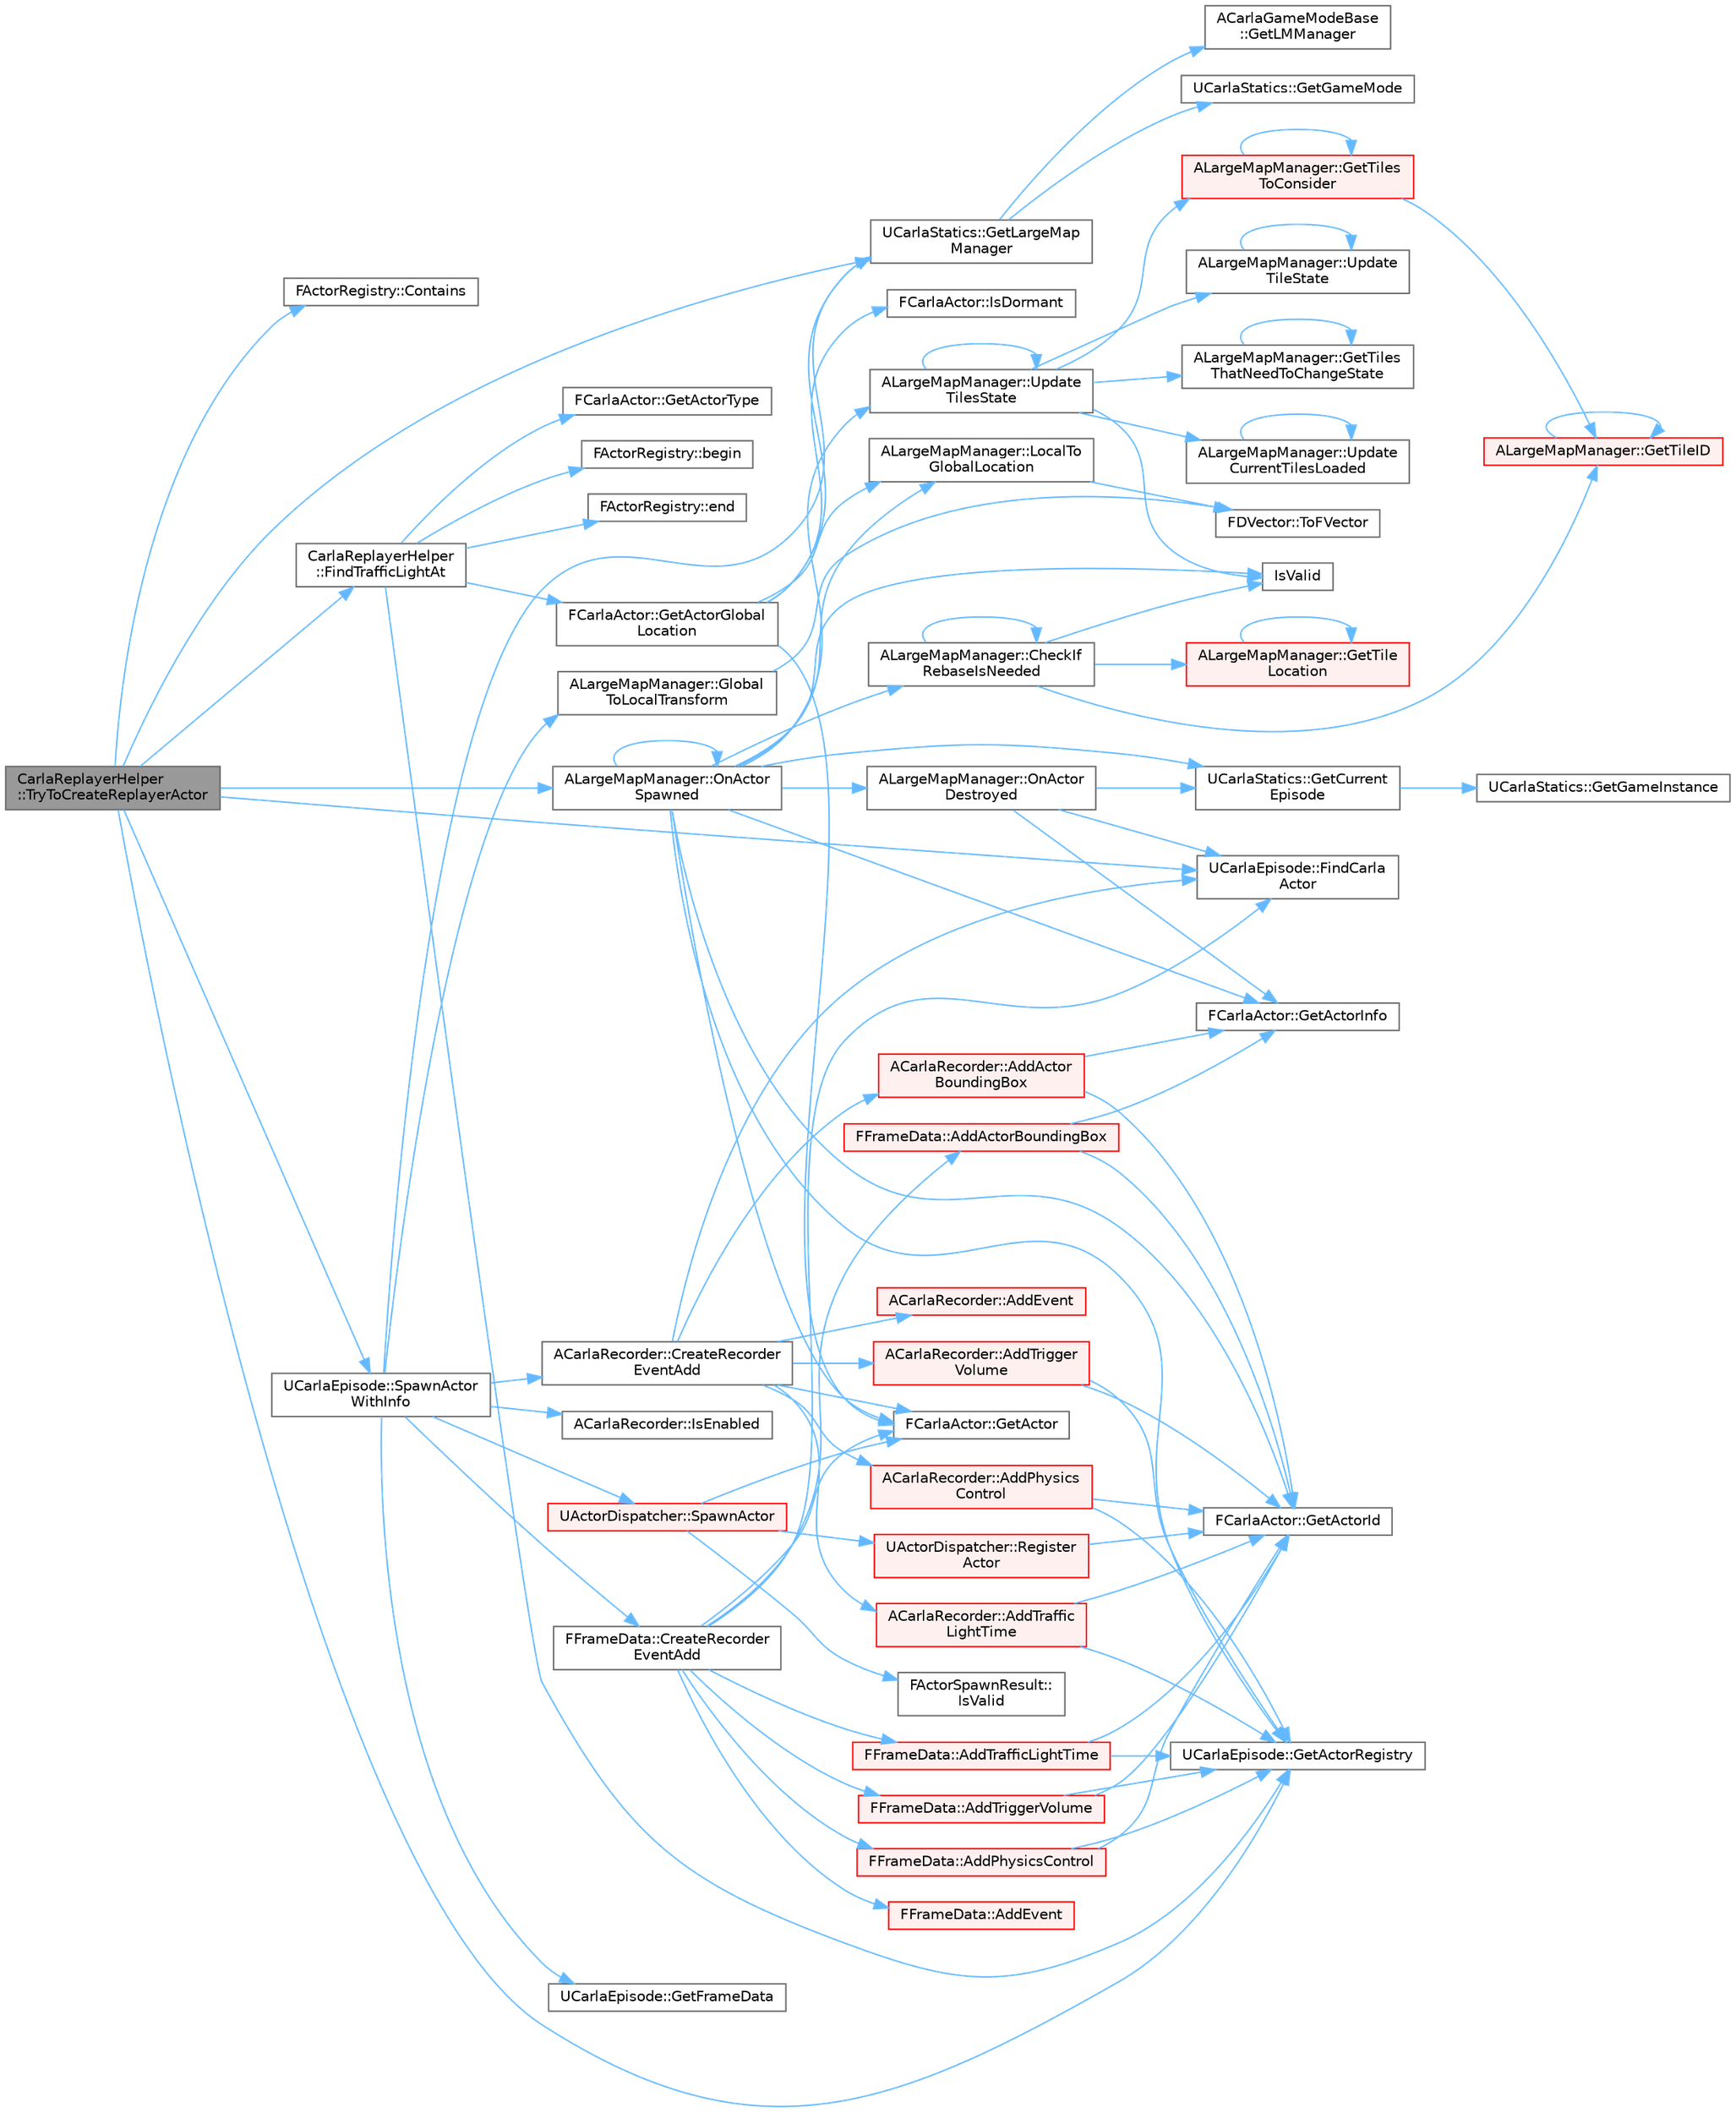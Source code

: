 digraph "CarlaReplayerHelper::TryToCreateReplayerActor"
{
 // INTERACTIVE_SVG=YES
 // LATEX_PDF_SIZE
  bgcolor="transparent";
  edge [fontname=Helvetica,fontsize=10,labelfontname=Helvetica,labelfontsize=10];
  node [fontname=Helvetica,fontsize=10,shape=box,height=0.2,width=0.4];
  rankdir="LR";
  Node1 [id="Node000001",label="CarlaReplayerHelper\l::TryToCreateReplayerActor",height=0.2,width=0.4,color="gray40", fillcolor="grey60", style="filled", fontcolor="black",tooltip=" "];
  Node1 -> Node2 [id="edge1_Node000001_Node000002",color="steelblue1",style="solid",tooltip=" "];
  Node2 [id="Node000002",label="FActorRegistry::Contains",height=0.2,width=0.4,color="grey40", fillcolor="white", style="filled",URL="$df/db5/classFActorRegistry.html#a369d1bc4d195416a900f2c4cc68c2c4f",tooltip=" "];
  Node1 -> Node3 [id="edge2_Node000001_Node000003",color="steelblue1",style="solid",tooltip=" "];
  Node3 [id="Node000003",label="UCarlaEpisode::FindCarla\lActor",height=0.2,width=0.4,color="grey40", fillcolor="white", style="filled",URL="$dc/d84/classUCarlaEpisode.html#a4d0c7a09f4d9de8110605e10125a93aa",tooltip="Find a Carla actor by id."];
  Node1 -> Node4 [id="edge3_Node000001_Node000004",color="steelblue1",style="solid",tooltip=" "];
  Node4 [id="Node000004",label="CarlaReplayerHelper\l::FindTrafficLightAt",height=0.2,width=0.4,color="grey40", fillcolor="white", style="filled",URL="$d8/d27/classCarlaReplayerHelper.html#a869ec3592ae11f35259df80e85326b51",tooltip=" "];
  Node4 -> Node5 [id="edge4_Node000004_Node000005",color="steelblue1",style="solid",tooltip=" "];
  Node5 [id="Node000005",label="FActorRegistry::begin",height=0.2,width=0.4,color="grey40", fillcolor="white", style="filled",URL="$df/db5/classFActorRegistry.html#a508c75b527763f59e6a2345553e9fd69",tooltip=" "];
  Node4 -> Node6 [id="edge5_Node000004_Node000006",color="steelblue1",style="solid",tooltip=" "];
  Node6 [id="Node000006",label="FActorRegistry::end",height=0.2,width=0.4,color="grey40", fillcolor="white", style="filled",URL="$df/db5/classFActorRegistry.html#ae7f8a317634734568769d6369349dd51",tooltip=" "];
  Node4 -> Node7 [id="edge6_Node000004_Node000007",color="steelblue1",style="solid",tooltip=" "];
  Node7 [id="Node000007",label="FCarlaActor::GetActorGlobal\lLocation",height=0.2,width=0.4,color="grey40", fillcolor="white", style="filled",URL="$dc/dde/classFCarlaActor.html#a948c2853f69c6cc0933ab4b7be759f6c",tooltip=" "];
  Node7 -> Node8 [id="edge7_Node000007_Node000008",color="steelblue1",style="solid",tooltip=" "];
  Node8 [id="Node000008",label="FCarlaActor::GetActor",height=0.2,width=0.4,color="grey40", fillcolor="white", style="filled",URL="$dc/dde/classFCarlaActor.html#a4d2752987e47827efd488b90053ad415",tooltip=" "];
  Node7 -> Node9 [id="edge8_Node000007_Node000009",color="steelblue1",style="solid",tooltip=" "];
  Node9 [id="Node000009",label="UCarlaStatics::GetLargeMap\lManager",height=0.2,width=0.4,color="grey40", fillcolor="white", style="filled",URL="$d7/d1e/classUCarlaStatics.html#a8137f56360aa59de44591fce99608dc4",tooltip=" "];
  Node9 -> Node10 [id="edge9_Node000009_Node000010",color="steelblue1",style="solid",tooltip=" "];
  Node10 [id="Node000010",label="UCarlaStatics::GetGameMode",height=0.2,width=0.4,color="grey40", fillcolor="white", style="filled",URL="$d7/d1e/classUCarlaStatics.html#acf94832c60579b6d161b66447719efbc",tooltip=" "];
  Node9 -> Node11 [id="edge10_Node000009_Node000011",color="steelblue1",style="solid",tooltip=" "];
  Node11 [id="Node000011",label="ACarlaGameModeBase\l::GetLMManager",height=0.2,width=0.4,color="grey40", fillcolor="white", style="filled",URL="$db/de5/classACarlaGameModeBase.html#a6a66e9a979a5dfbdb292f8eb3f89149c",tooltip=" "];
  Node7 -> Node12 [id="edge11_Node000007_Node000012",color="steelblue1",style="solid",tooltip=" "];
  Node12 [id="Node000012",label="FCarlaActor::IsDormant",height=0.2,width=0.4,color="grey40", fillcolor="white", style="filled",URL="$dc/dde/classFCarlaActor.html#a49f76353c69e02542858ed2cf6eeb000",tooltip=" "];
  Node7 -> Node13 [id="edge12_Node000007_Node000013",color="steelblue1",style="solid",tooltip=" "];
  Node13 [id="Node000013",label="ALargeMapManager::LocalTo\lGlobalLocation",height=0.2,width=0.4,color="grey40", fillcolor="white", style="filled",URL="$d9/d4b/classALargeMapManager.html#adc28142d65c3bdb83f5a6a6db9deee81",tooltip=" "];
  Node13 -> Node14 [id="edge13_Node000013_Node000014",color="steelblue1",style="solid",tooltip=" "];
  Node14 [id="Node000014",label="FDVector::ToFVector",height=0.2,width=0.4,color="grey40", fillcolor="white", style="filled",URL="$de/d7a/structFDVector.html#afcef01413fad4ebae06ee468bee88a9c",tooltip=" "];
  Node4 -> Node15 [id="edge14_Node000004_Node000015",color="steelblue1",style="solid",tooltip=" "];
  Node15 [id="Node000015",label="UCarlaEpisode::GetActorRegistry",height=0.2,width=0.4,color="grey40", fillcolor="white", style="filled",URL="$dc/d84/classUCarlaEpisode.html#acd82b87ea8d4e7d815922614e6e245ef",tooltip=" "];
  Node4 -> Node16 [id="edge15_Node000004_Node000016",color="steelblue1",style="solid",tooltip=" "];
  Node16 [id="Node000016",label="FCarlaActor::GetActorType",height=0.2,width=0.4,color="grey40", fillcolor="white", style="filled",URL="$dc/dde/classFCarlaActor.html#a31ab39eb2088af21d9c85c47424f56b4",tooltip=" "];
  Node1 -> Node15 [id="edge16_Node000001_Node000015",color="steelblue1",style="solid",tooltip=" "];
  Node1 -> Node9 [id="edge17_Node000001_Node000009",color="steelblue1",style="solid",tooltip=" "];
  Node1 -> Node17 [id="edge18_Node000001_Node000017",color="steelblue1",style="solid",tooltip=" "];
  Node17 [id="Node000017",label="ALargeMapManager::OnActor\lSpawned",height=0.2,width=0.4,color="grey40", fillcolor="white", style="filled",URL="$d9/d4b/classALargeMapManager.html#a4db8db5e5de04f87f71b1fd36d9b6735",tooltip=" "];
  Node17 -> Node18 [id="edge19_Node000017_Node000018",color="steelblue1",style="solid",tooltip=" "];
  Node18 [id="Node000018",label="ALargeMapManager::CheckIf\lRebaseIsNeeded",height=0.2,width=0.4,color="grey40", fillcolor="white", style="filled",URL="$d9/d4b/classALargeMapManager.html#a93ad8e052f2af2d4d8adff571d8b0c89",tooltip=" "];
  Node18 -> Node18 [id="edge20_Node000018_Node000018",color="steelblue1",style="solid",tooltip=" "];
  Node18 -> Node19 [id="edge21_Node000018_Node000019",color="steelblue1",style="solid",tooltip=" "];
  Node19 [id="Node000019",label="ALargeMapManager::GetTileID",height=0.2,width=0.4,color="red", fillcolor="#FFF0F0", style="filled",URL="$d9/d4b/classALargeMapManager.html#a719578eff1513ef2ab1993349ea6db52",tooltip="From a given location it retrieves the TileID that covers that area"];
  Node19 -> Node19 [id="edge22_Node000019_Node000019",color="steelblue1",style="solid",tooltip=" "];
  Node18 -> Node21 [id="edge23_Node000018_Node000021",color="steelblue1",style="solid",tooltip=" "];
  Node21 [id="Node000021",label="ALargeMapManager::GetTile\lLocation",height=0.2,width=0.4,color="red", fillcolor="#FFF0F0", style="filled",URL="$d9/d4b/classALargeMapManager.html#abafa68f43a194e756c22a34bac95a84f",tooltip=" "];
  Node21 -> Node21 [id="edge24_Node000021_Node000021",color="steelblue1",style="solid",tooltip=" "];
  Node18 -> Node22 [id="edge25_Node000018_Node000022",color="steelblue1",style="solid",tooltip=" "];
  Node22 [id="Node000022",label="IsValid",height=0.2,width=0.4,color="grey40", fillcolor="white", style="filled",URL="$d2/d40/TrafficLightBase_8cpp.html#a1459952e95242b0c926376d0bb4692b8",tooltip=" "];
  Node17 -> Node8 [id="edge26_Node000017_Node000008",color="steelblue1",style="solid",tooltip=" "];
  Node17 -> Node23 [id="edge27_Node000017_Node000023",color="steelblue1",style="solid",tooltip=" "];
  Node23 [id="Node000023",label="FCarlaActor::GetActorId",height=0.2,width=0.4,color="grey40", fillcolor="white", style="filled",URL="$dc/dde/classFCarlaActor.html#aca3d1a4bfcb5e0ae1974b7206933d665",tooltip=" "];
  Node17 -> Node24 [id="edge28_Node000017_Node000024",color="steelblue1",style="solid",tooltip=" "];
  Node24 [id="Node000024",label="FCarlaActor::GetActorInfo",height=0.2,width=0.4,color="grey40", fillcolor="white", style="filled",URL="$dc/dde/classFCarlaActor.html#ac9a28cdf1b57b3bf280270d40f53359a",tooltip=" "];
  Node17 -> Node15 [id="edge29_Node000017_Node000015",color="steelblue1",style="solid",tooltip=" "];
  Node17 -> Node25 [id="edge30_Node000017_Node000025",color="steelblue1",style="solid",tooltip=" "];
  Node25 [id="Node000025",label="UCarlaStatics::GetCurrent\lEpisode",height=0.2,width=0.4,color="grey40", fillcolor="white", style="filled",URL="$d7/d1e/classUCarlaStatics.html#a83f2a341e32413abf1ec85ee740c2036",tooltip=" "];
  Node25 -> Node26 [id="edge31_Node000025_Node000026",color="steelblue1",style="solid",tooltip=" "];
  Node26 [id="Node000026",label="UCarlaStatics::GetGameInstance",height=0.2,width=0.4,color="grey40", fillcolor="white", style="filled",URL="$d7/d1e/classUCarlaStatics.html#a35e7cb760a58848081a618e7fa8201e2",tooltip=" "];
  Node17 -> Node22 [id="edge32_Node000017_Node000022",color="steelblue1",style="solid",tooltip=" "];
  Node17 -> Node13 [id="edge33_Node000017_Node000013",color="steelblue1",style="solid",tooltip=" "];
  Node17 -> Node27 [id="edge34_Node000017_Node000027",color="steelblue1",style="solid",tooltip=" "];
  Node27 [id="Node000027",label="ALargeMapManager::OnActor\lDestroyed",height=0.2,width=0.4,color="grey40", fillcolor="white", style="filled",URL="$d9/d4b/classALargeMapManager.html#a545b402731ad2e1bb7e5ee16a8ce8cbf",tooltip=" "];
  Node27 -> Node3 [id="edge35_Node000027_Node000003",color="steelblue1",style="solid",tooltip=" "];
  Node27 -> Node24 [id="edge36_Node000027_Node000024",color="steelblue1",style="solid",tooltip=" "];
  Node27 -> Node25 [id="edge37_Node000027_Node000025",color="steelblue1",style="solid",tooltip=" "];
  Node17 -> Node17 [id="edge38_Node000017_Node000017",color="steelblue1",style="solid",tooltip=" "];
  Node17 -> Node28 [id="edge39_Node000017_Node000028",color="steelblue1",style="solid",tooltip=" "];
  Node28 [id="Node000028",label="ALargeMapManager::Update\lTilesState",height=0.2,width=0.4,color="grey40", fillcolor="white", style="filled",URL="$d9/d4b/classALargeMapManager.html#a2b57d4a4247bc0bc70f6902baadaa7c6",tooltip=" "];
  Node28 -> Node29 [id="edge40_Node000028_Node000029",color="steelblue1",style="solid",tooltip=" "];
  Node29 [id="Node000029",label="ALargeMapManager::GetTiles\lThatNeedToChangeState",height=0.2,width=0.4,color="grey40", fillcolor="white", style="filled",URL="$d9/d4b/classALargeMapManager.html#a8c1545ea7c9bf3685e29100027259a34",tooltip=" "];
  Node29 -> Node29 [id="edge41_Node000029_Node000029",color="steelblue1",style="solid",tooltip=" "];
  Node28 -> Node30 [id="edge42_Node000028_Node000030",color="steelblue1",style="solid",tooltip=" "];
  Node30 [id="Node000030",label="ALargeMapManager::GetTiles\lToConsider",height=0.2,width=0.4,color="red", fillcolor="#FFF0F0", style="filled",URL="$d9/d4b/classALargeMapManager.html#a2a90cd2c498351712b4ab71af42802ce",tooltip=" "];
  Node30 -> Node19 [id="edge43_Node000030_Node000019",color="steelblue1",style="solid",tooltip=" "];
  Node30 -> Node30 [id="edge44_Node000030_Node000030",color="steelblue1",style="solid",tooltip=" "];
  Node28 -> Node22 [id="edge45_Node000028_Node000022",color="steelblue1",style="solid",tooltip=" "];
  Node28 -> Node31 [id="edge46_Node000028_Node000031",color="steelblue1",style="solid",tooltip=" "];
  Node31 [id="Node000031",label="ALargeMapManager::Update\lCurrentTilesLoaded",height=0.2,width=0.4,color="grey40", fillcolor="white", style="filled",URL="$d9/d4b/classALargeMapManager.html#a188be94a33cdc78bcef7fb92bcfe680e",tooltip=" "];
  Node31 -> Node31 [id="edge47_Node000031_Node000031",color="steelblue1",style="solid",tooltip=" "];
  Node28 -> Node28 [id="edge48_Node000028_Node000028",color="steelblue1",style="solid",tooltip=" "];
  Node28 -> Node32 [id="edge49_Node000028_Node000032",color="steelblue1",style="solid",tooltip=" "];
  Node32 [id="Node000032",label="ALargeMapManager::Update\lTileState",height=0.2,width=0.4,color="grey40", fillcolor="white", style="filled",URL="$d9/d4b/classALargeMapManager.html#ad17c467de79c7d1847fc4a40802349e1",tooltip=" "];
  Node32 -> Node32 [id="edge50_Node000032_Node000032",color="steelblue1",style="solid",tooltip=" "];
  Node1 -> Node33 [id="edge51_Node000001_Node000033",color="steelblue1",style="solid",tooltip=" "];
  Node33 [id="Node000033",label="UCarlaEpisode::SpawnActor\lWithInfo",height=0.2,width=0.4,color="grey40", fillcolor="white", style="filled",URL="$dc/d84/classUCarlaEpisode.html#a84b234957cb3f3f24d3780d420410068",tooltip="Spawns an actor based on ActorDescription at Transform."];
  Node33 -> Node34 [id="edge52_Node000033_Node000034",color="steelblue1",style="solid",tooltip=" "];
  Node34 [id="Node000034",label="ACarlaRecorder::CreateRecorder\lEventAdd",height=0.2,width=0.4,color="grey40", fillcolor="white", style="filled",URL="$dd/db9/classACarlaRecorder.html#acdf4f82056d66973371c281304a3a154",tooltip=" "];
  Node34 -> Node35 [id="edge53_Node000034_Node000035",color="steelblue1",style="solid",tooltip=" "];
  Node35 [id="Node000035",label="ACarlaRecorder::AddActor\lBoundingBox",height=0.2,width=0.4,color="red", fillcolor="#FFF0F0", style="filled",URL="$dd/db9/classACarlaRecorder.html#a3cd13249c0427d5c5e0c93cedf4bbf02",tooltip=" "];
  Node35 -> Node23 [id="edge54_Node000035_Node000023",color="steelblue1",style="solid",tooltip=" "];
  Node35 -> Node24 [id="edge55_Node000035_Node000024",color="steelblue1",style="solid",tooltip=" "];
  Node34 -> Node38 [id="edge56_Node000034_Node000038",color="steelblue1",style="solid",tooltip=" "];
  Node38 [id="Node000038",label="ACarlaRecorder::AddEvent",height=0.2,width=0.4,color="red", fillcolor="#FFF0F0", style="filled",URL="$dd/db9/classACarlaRecorder.html#a2565ab46b0e9395dd1eec1922d7f0034",tooltip=" "];
  Node34 -> Node40 [id="edge57_Node000034_Node000040",color="steelblue1",style="solid",tooltip=" "];
  Node40 [id="Node000040",label="ACarlaRecorder::AddPhysics\lControl",height=0.2,width=0.4,color="red", fillcolor="#FFF0F0", style="filled",URL="$dd/db9/classACarlaRecorder.html#aaa310b858bbaa182543f144abe58e938",tooltip=" "];
  Node40 -> Node23 [id="edge58_Node000040_Node000023",color="steelblue1",style="solid",tooltip=" "];
  Node40 -> Node15 [id="edge59_Node000040_Node000015",color="steelblue1",style="solid",tooltip=" "];
  Node34 -> Node43 [id="edge60_Node000034_Node000043",color="steelblue1",style="solid",tooltip=" "];
  Node43 [id="Node000043",label="ACarlaRecorder::AddTraffic\lLightTime",height=0.2,width=0.4,color="red", fillcolor="#FFF0F0", style="filled",URL="$dd/db9/classACarlaRecorder.html#abf4346e0cd9a3514c4a14c136bcb4058",tooltip=" "];
  Node43 -> Node23 [id="edge61_Node000043_Node000023",color="steelblue1",style="solid",tooltip=" "];
  Node43 -> Node15 [id="edge62_Node000043_Node000015",color="steelblue1",style="solid",tooltip=" "];
  Node34 -> Node45 [id="edge63_Node000034_Node000045",color="steelblue1",style="solid",tooltip=" "];
  Node45 [id="Node000045",label="ACarlaRecorder::AddTrigger\lVolume",height=0.2,width=0.4,color="red", fillcolor="#FFF0F0", style="filled",URL="$dd/db9/classACarlaRecorder.html#a439f1a30a4599beede582f9a0297d7d0",tooltip=" "];
  Node45 -> Node23 [id="edge64_Node000045_Node000023",color="steelblue1",style="solid",tooltip=" "];
  Node45 -> Node15 [id="edge65_Node000045_Node000015",color="steelblue1",style="solid",tooltip=" "];
  Node34 -> Node3 [id="edge66_Node000034_Node000003",color="steelblue1",style="solid",tooltip=" "];
  Node34 -> Node8 [id="edge67_Node000034_Node000008",color="steelblue1",style="solid",tooltip=" "];
  Node33 -> Node49 [id="edge68_Node000033_Node000049",color="steelblue1",style="solid",tooltip=" "];
  Node49 [id="Node000049",label="FFrameData::CreateRecorder\lEventAdd",height=0.2,width=0.4,color="grey40", fillcolor="white", style="filled",URL="$de/db4/classFFrameData.html#ac9ea347eb7ec4a3ff72a346849ecd0ba",tooltip=" "];
  Node49 -> Node50 [id="edge69_Node000049_Node000050",color="steelblue1",style="solid",tooltip=" "];
  Node50 [id="Node000050",label="FFrameData::AddActorBoundingBox",height=0.2,width=0.4,color="red", fillcolor="#FFF0F0", style="filled",URL="$de/db4/classFFrameData.html#a2371ea81faf755f9ae6a34dcbc967e1a",tooltip=" "];
  Node50 -> Node23 [id="edge70_Node000050_Node000023",color="steelblue1",style="solid",tooltip=" "];
  Node50 -> Node24 [id="edge71_Node000050_Node000024",color="steelblue1",style="solid",tooltip=" "];
  Node49 -> Node52 [id="edge72_Node000049_Node000052",color="steelblue1",style="solid",tooltip=" "];
  Node52 [id="Node000052",label="FFrameData::AddEvent",height=0.2,width=0.4,color="red", fillcolor="#FFF0F0", style="filled",URL="$de/db4/classFFrameData.html#abedeefcb464f1f161fd66cb9082d67bb",tooltip=" "];
  Node49 -> Node53 [id="edge73_Node000049_Node000053",color="steelblue1",style="solid",tooltip=" "];
  Node53 [id="Node000053",label="FFrameData::AddPhysicsControl",height=0.2,width=0.4,color="red", fillcolor="#FFF0F0", style="filled",URL="$de/db4/classFFrameData.html#a0825fa552b4a729068b294a2fa46141b",tooltip=" "];
  Node53 -> Node23 [id="edge74_Node000053_Node000023",color="steelblue1",style="solid",tooltip=" "];
  Node53 -> Node15 [id="edge75_Node000053_Node000015",color="steelblue1",style="solid",tooltip=" "];
  Node49 -> Node54 [id="edge76_Node000049_Node000054",color="steelblue1",style="solid",tooltip=" "];
  Node54 [id="Node000054",label="FFrameData::AddTrafficLightTime",height=0.2,width=0.4,color="red", fillcolor="#FFF0F0", style="filled",URL="$de/db4/classFFrameData.html#a9c11651a2824b177f9036fb10da7c390",tooltip=" "];
  Node54 -> Node23 [id="edge77_Node000054_Node000023",color="steelblue1",style="solid",tooltip=" "];
  Node54 -> Node15 [id="edge78_Node000054_Node000015",color="steelblue1",style="solid",tooltip=" "];
  Node49 -> Node55 [id="edge79_Node000049_Node000055",color="steelblue1",style="solid",tooltip=" "];
  Node55 [id="Node000055",label="FFrameData::AddTriggerVolume",height=0.2,width=0.4,color="red", fillcolor="#FFF0F0", style="filled",URL="$de/db4/classFFrameData.html#a6a8c3c38cf8e1417396def349c991e23",tooltip=" "];
  Node55 -> Node23 [id="edge80_Node000055_Node000023",color="steelblue1",style="solid",tooltip=" "];
  Node55 -> Node15 [id="edge81_Node000055_Node000015",color="steelblue1",style="solid",tooltip=" "];
  Node49 -> Node3 [id="edge82_Node000049_Node000003",color="steelblue1",style="solid",tooltip=" "];
  Node49 -> Node8 [id="edge83_Node000049_Node000008",color="steelblue1",style="solid",tooltip=" "];
  Node33 -> Node56 [id="edge84_Node000033_Node000056",color="steelblue1",style="solid",tooltip=" "];
  Node56 [id="Node000056",label="UCarlaEpisode::GetFrameData",height=0.2,width=0.4,color="grey40", fillcolor="white", style="filled",URL="$dc/d84/classUCarlaEpisode.html#a0f30c981f6ef8b51f3755e6c6d3c8bfd",tooltip=" "];
  Node33 -> Node9 [id="edge85_Node000033_Node000009",color="steelblue1",style="solid",tooltip=" "];
  Node33 -> Node57 [id="edge86_Node000033_Node000057",color="steelblue1",style="solid",tooltip=" "];
  Node57 [id="Node000057",label="ALargeMapManager::Global\lToLocalTransform",height=0.2,width=0.4,color="grey40", fillcolor="white", style="filled",URL="$d9/d4b/classALargeMapManager.html#a1ae1da254e1f3c66b74e99c60321975a",tooltip=" "];
  Node57 -> Node14 [id="edge87_Node000057_Node000014",color="steelblue1",style="solid",tooltip=" "];
  Node33 -> Node58 [id="edge88_Node000033_Node000058",color="steelblue1",style="solid",tooltip=" "];
  Node58 [id="Node000058",label="ACarlaRecorder::IsEnabled",height=0.2,width=0.4,color="grey40", fillcolor="white", style="filled",URL="$dd/db9/classACarlaRecorder.html#a108ec0290436ace8c053d4ddf996eda8",tooltip=" "];
  Node33 -> Node59 [id="edge89_Node000033_Node000059",color="steelblue1",style="solid",tooltip=" "];
  Node59 [id="Node000059",label="UActorDispatcher::SpawnActor",height=0.2,width=0.4,color="red", fillcolor="#FFF0F0", style="filled",URL="$d7/d90/classUActorDispatcher.html#aaeca5eeded6c2f193a445df02af113bd",tooltip="Spawns an actor based on ActorDescription at Transform."];
  Node59 -> Node8 [id="edge90_Node000059_Node000008",color="steelblue1",style="solid",tooltip=" "];
  Node59 -> Node60 [id="edge91_Node000059_Node000060",color="steelblue1",style="solid",tooltip=" "];
  Node60 [id="Node000060",label="FActorSpawnResult::\lIsValid",height=0.2,width=0.4,color="grey40", fillcolor="white", style="filled",URL="$d9/df2/structFActorSpawnResult.html#a3b3d9349361d6d02e9b2b8a7fba267e6",tooltip=" "];
  Node59 -> Node61 [id="edge92_Node000059_Node000061",color="steelblue1",style="solid",tooltip=" "];
  Node61 [id="Node000061",label="UActorDispatcher::Register\lActor",height=0.2,width=0.4,color="red", fillcolor="#FFF0F0", style="filled",URL="$d7/d90/classUActorDispatcher.html#a709f954e759fc202b64ef129c83ad77c",tooltip="Register an actor that was not created using \"SpawnActor\" function but that should be kept in the reg..."];
  Node61 -> Node23 [id="edge93_Node000061_Node000023",color="steelblue1",style="solid",tooltip=" "];
}
